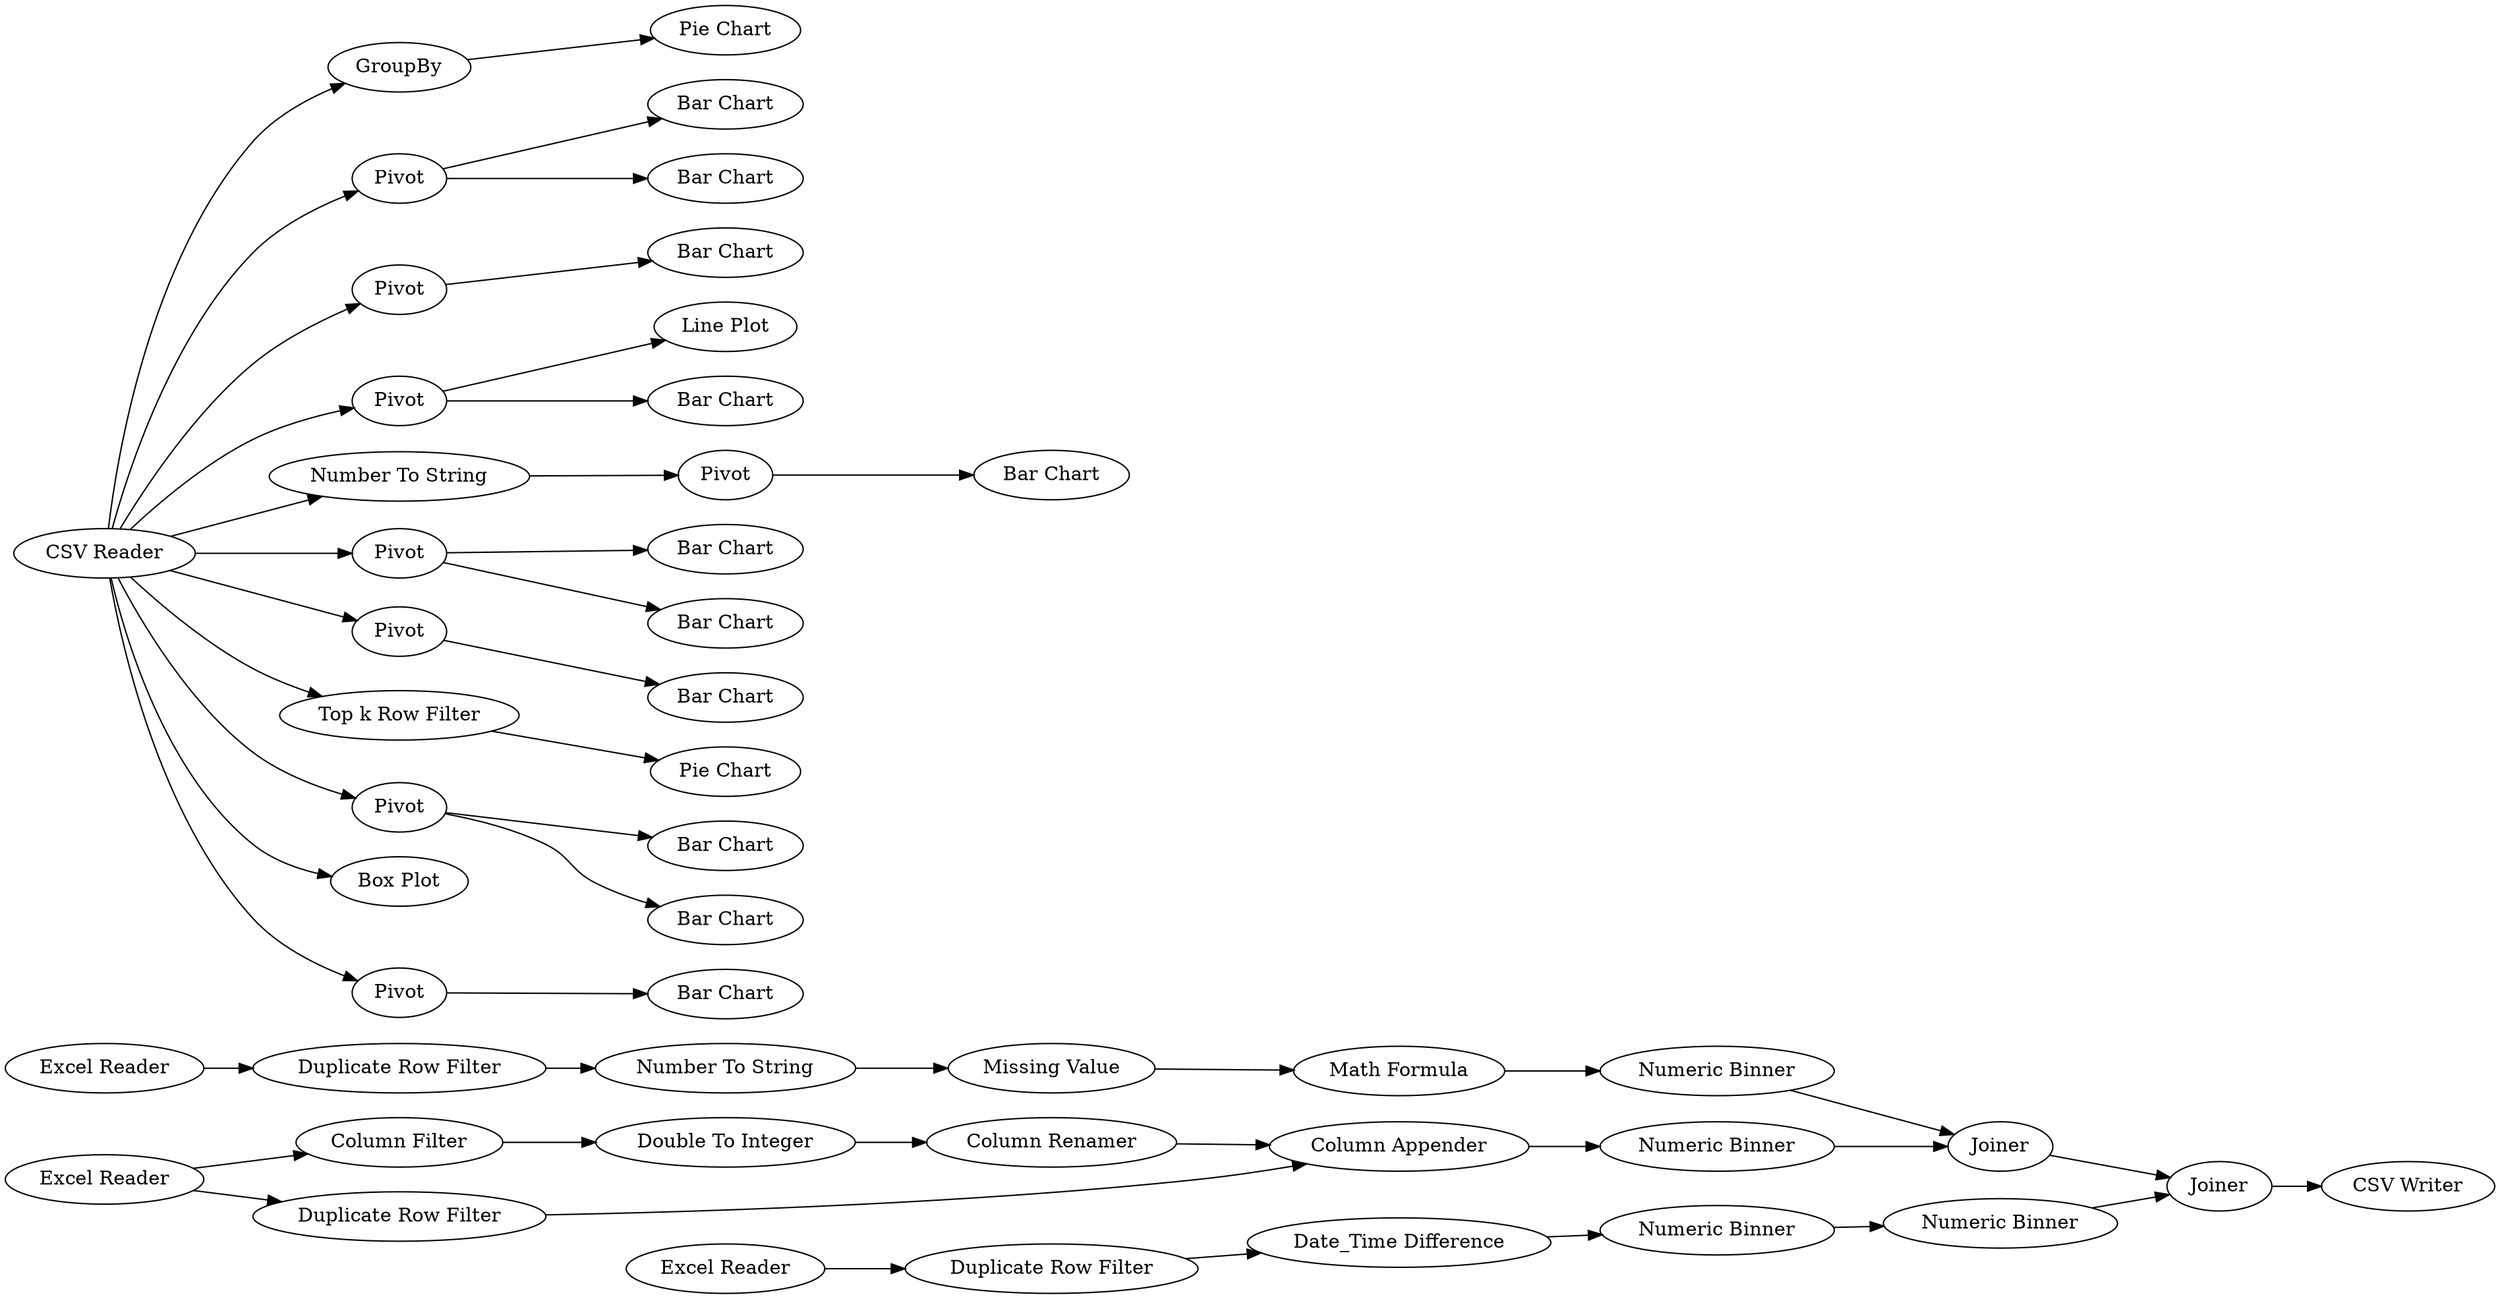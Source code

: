 digraph {
	1 [label="Excel Reader"]
	2 [label="Excel Reader"]
	3 [label="Excel Reader"]
	5 [label="Date_Time Difference"]
	11 [label="Numeric Binner"]
	12 [label="Numeric Binner"]
	13 [label="Column Filter"]
	14 [label="Double To Integer"]
	16 [label="Column Renamer"]
	17 [label="Column Appender"]
	19 [label=Joiner]
	20 [label=Joiner]
	25 [label="Numeric Binner"]
	26 [label="Bar Chart"]
	27 [label="Number To String"]
	28 [label="Missing Value"]
	29 [label="Math Formula"]
	31 [label="Numeric Binner"]
	33 [label=GroupBy]
	34 [label="Pie Chart"]
	36 [label="Bar Chart"]
	37 [label=Pivot]
	39 [label="Bar Chart"]
	41 [label="Bar Chart"]
	42 [label=Pivot]
	43 [label="Bar Chart"]
	45 [label="Line Plot"]
	46 [label=Pivot]
	48 [label=Pivot]
	49 [label="Bar Chart"]
	50 [label="Number To String"]
	51 [label=Pivot]
	52 [label="Bar Chart"]
	53 [label=Pivot]
	54 [label="Bar Chart"]
	56 [label="Top k Row Filter"]
	57 [label="Pie Chart"]
	58 [label="CSV Writer"]
	60 [label="Duplicate Row Filter"]
	61 [label="Duplicate Row Filter"]
	62 [label="Duplicate Row Filter"]
	63 [label="CSV Reader"]
	64 [label=Pivot]
	65 [label="Bar Chart"]
	66 [label="Box Plot"]
	67 [label=Pivot]
	68 [label="Bar Chart"]
	69 [label="Bar Chart"]
	1 -> 13
	1 -> 62
	2 -> 60
	3 -> 61
	5 -> 25
	11 -> 20
	12 -> 19
	13 -> 14
	14 -> 16
	16 -> 17
	17 -> 12
	19 -> 20
	20 -> 58
	25 -> 11
	27 -> 28
	28 -> 29
	29 -> 31
	31 -> 19
	33 -> 34
	37 -> 36
	37 -> 39
	42 -> 41
	46 -> 45
	46 -> 65
	48 -> 49
	50 -> 48
	51 -> 52
	51 -> 26
	53 -> 54
	56 -> 57
	60 -> 27
	61 -> 5
	62 -> 17
	63 -> 56
	63 -> 53
	63 -> 51
	63 -> 50
	63 -> 46
	63 -> 42
	63 -> 37
	63 -> 33
	63 -> 67
	63 -> 66
	63 -> 64
	64 -> 69
	64 -> 43
	67 -> 68
	rankdir=LR
}
